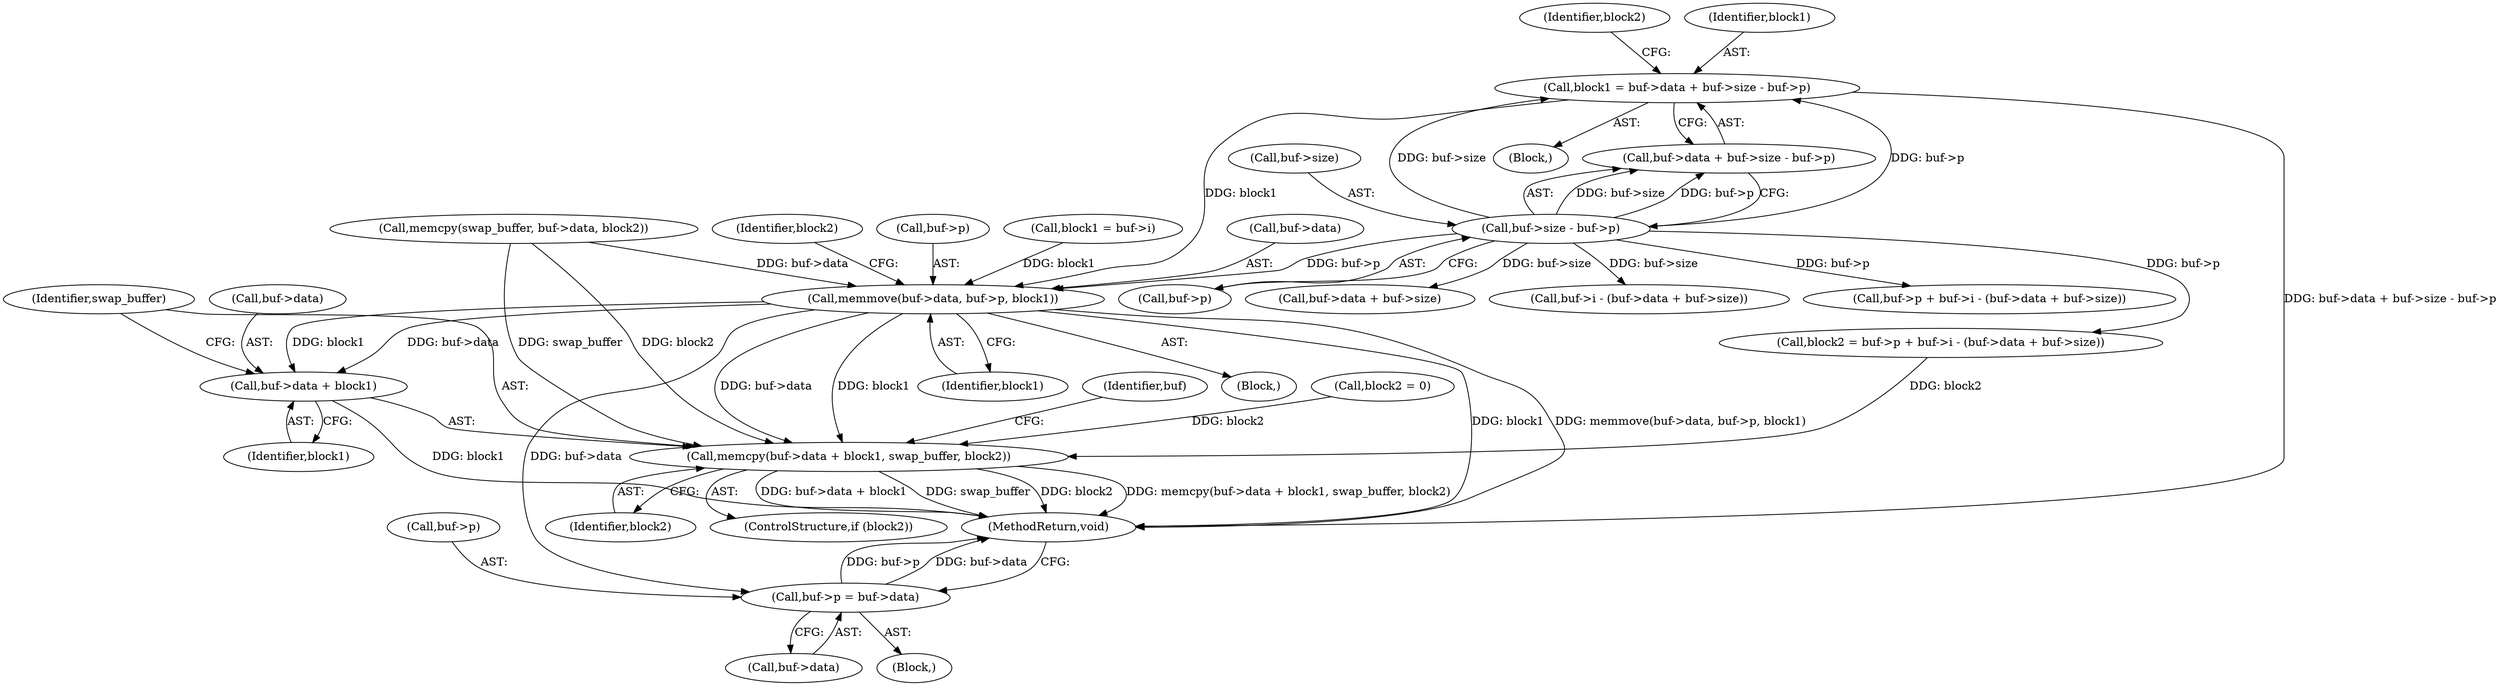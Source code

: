 digraph "1_haproxy_7ec765568883b2d4e5a2796adbeb492a22ec9bd4@integer" {
"1000137" [label="(Call,block1 = buf->data + buf->size - buf->p)"];
"1000143" [label="(Call,buf->size - buf->p)"];
"1000175" [label="(Call,memmove(buf->data, buf->p, block1))"];
"1000185" [label="(Call,memcpy(buf->data + block1, swap_buffer, block2))"];
"1000186" [label="(Call,buf->data + block1)"];
"1000193" [label="(Call,buf->p = buf->data)"];
"1000150" [label="(Call,block2 = buf->p + buf->i - (buf->data + buf->size))"];
"1000137" [label="(Call,block1 = buf->data + buf->size - buf->p)"];
"1000109" [label="(Block,)"];
"1000176" [label="(Call,buf->data)"];
"1000151" [label="(Identifier,block2)"];
"1000147" [label="(Call,buf->p)"];
"1000160" [label="(Call,buf->data + buf->size)"];
"1000193" [label="(Call,buf->p = buf->data)"];
"1000156" [label="(Call,buf->i - (buf->data + buf->size))"];
"1000184" [label="(Identifier,block2)"];
"1000197" [label="(Call,buf->data)"];
"1000152" [label="(Call,buf->p + buf->i - (buf->data + buf->size))"];
"1000175" [label="(Call,memmove(buf->data, buf->p, block1))"];
"1000192" [label="(Identifier,block2)"];
"1000195" [label="(Identifier,buf)"];
"1000194" [label="(Call,buf->p)"];
"1000139" [label="(Call,buf->data + buf->size - buf->p)"];
"1000182" [label="(Identifier,block1)"];
"1000186" [label="(Call,buf->data + block1)"];
"1000190" [label="(Identifier,block1)"];
"1000143" [label="(Call,buf->size - buf->p)"];
"1000136" [label="(Block,)"];
"1000191" [label="(Identifier,swap_buffer)"];
"1000104" [label="(Block,)"];
"1000200" [label="(MethodReturn,void)"];
"1000187" [label="(Call,buf->data)"];
"1000183" [label="(ControlStructure,if (block2))"];
"1000179" [label="(Call,buf->p)"];
"1000138" [label="(Identifier,block1)"];
"1000111" [label="(Call,block1 = buf->i)"];
"1000169" [label="(Call,memcpy(swap_buffer, buf->data, block2))"];
"1000117" [label="(Call,block2 = 0)"];
"1000185" [label="(Call,memcpy(buf->data + block1, swap_buffer, block2))"];
"1000144" [label="(Call,buf->size)"];
"1000137" -> "1000136"  [label="AST: "];
"1000137" -> "1000139"  [label="CFG: "];
"1000138" -> "1000137"  [label="AST: "];
"1000139" -> "1000137"  [label="AST: "];
"1000151" -> "1000137"  [label="CFG: "];
"1000137" -> "1000200"  [label="DDG: buf->data + buf->size - buf->p"];
"1000143" -> "1000137"  [label="DDG: buf->size"];
"1000143" -> "1000137"  [label="DDG: buf->p"];
"1000137" -> "1000175"  [label="DDG: block1"];
"1000143" -> "1000139"  [label="AST: "];
"1000143" -> "1000147"  [label="CFG: "];
"1000144" -> "1000143"  [label="AST: "];
"1000147" -> "1000143"  [label="AST: "];
"1000139" -> "1000143"  [label="CFG: "];
"1000143" -> "1000139"  [label="DDG: buf->size"];
"1000143" -> "1000139"  [label="DDG: buf->p"];
"1000143" -> "1000150"  [label="DDG: buf->p"];
"1000143" -> "1000152"  [label="DDG: buf->p"];
"1000143" -> "1000156"  [label="DDG: buf->size"];
"1000143" -> "1000160"  [label="DDG: buf->size"];
"1000143" -> "1000175"  [label="DDG: buf->p"];
"1000175" -> "1000109"  [label="AST: "];
"1000175" -> "1000182"  [label="CFG: "];
"1000176" -> "1000175"  [label="AST: "];
"1000179" -> "1000175"  [label="AST: "];
"1000182" -> "1000175"  [label="AST: "];
"1000184" -> "1000175"  [label="CFG: "];
"1000175" -> "1000200"  [label="DDG: block1"];
"1000175" -> "1000200"  [label="DDG: memmove(buf->data, buf->p, block1)"];
"1000169" -> "1000175"  [label="DDG: buf->data"];
"1000111" -> "1000175"  [label="DDG: block1"];
"1000175" -> "1000185"  [label="DDG: buf->data"];
"1000175" -> "1000185"  [label="DDG: block1"];
"1000175" -> "1000186"  [label="DDG: buf->data"];
"1000175" -> "1000186"  [label="DDG: block1"];
"1000175" -> "1000193"  [label="DDG: buf->data"];
"1000185" -> "1000183"  [label="AST: "];
"1000185" -> "1000192"  [label="CFG: "];
"1000186" -> "1000185"  [label="AST: "];
"1000191" -> "1000185"  [label="AST: "];
"1000192" -> "1000185"  [label="AST: "];
"1000195" -> "1000185"  [label="CFG: "];
"1000185" -> "1000200"  [label="DDG: memcpy(buf->data + block1, swap_buffer, block2)"];
"1000185" -> "1000200"  [label="DDG: buf->data + block1"];
"1000185" -> "1000200"  [label="DDG: swap_buffer"];
"1000185" -> "1000200"  [label="DDG: block2"];
"1000169" -> "1000185"  [label="DDG: swap_buffer"];
"1000169" -> "1000185"  [label="DDG: block2"];
"1000150" -> "1000185"  [label="DDG: block2"];
"1000117" -> "1000185"  [label="DDG: block2"];
"1000186" -> "1000190"  [label="CFG: "];
"1000187" -> "1000186"  [label="AST: "];
"1000190" -> "1000186"  [label="AST: "];
"1000191" -> "1000186"  [label="CFG: "];
"1000186" -> "1000200"  [label="DDG: block1"];
"1000193" -> "1000104"  [label="AST: "];
"1000193" -> "1000197"  [label="CFG: "];
"1000194" -> "1000193"  [label="AST: "];
"1000197" -> "1000193"  [label="AST: "];
"1000200" -> "1000193"  [label="CFG: "];
"1000193" -> "1000200"  [label="DDG: buf->p"];
"1000193" -> "1000200"  [label="DDG: buf->data"];
}
